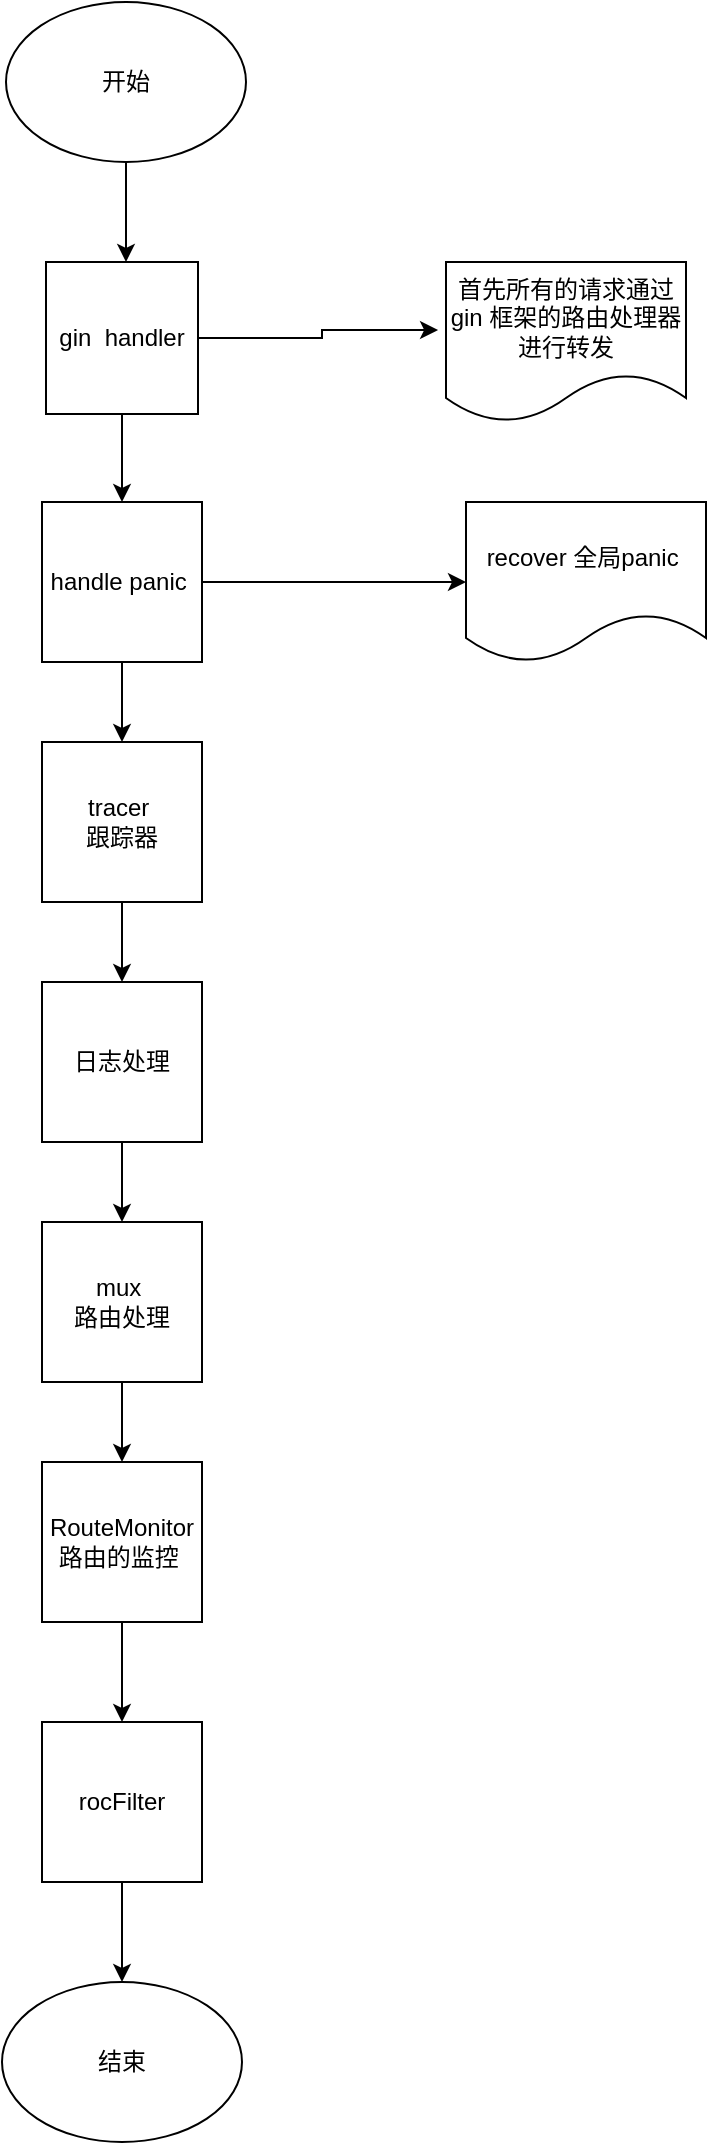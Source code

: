 <mxfile version="14.9.3" type="github">
  <diagram id="R8PKZ2jecYrCqhi7OL4H" name="Page-1">
    <mxGraphModel dx="1426" dy="826" grid="1" gridSize="10" guides="1" tooltips="1" connect="1" arrows="1" fold="1" page="1" pageScale="1" pageWidth="827" pageHeight="1169" math="0" shadow="0">
      <root>
        <mxCell id="0" />
        <mxCell id="1" parent="0" />
        <mxCell id="B5Fr1_SWUjHJ27X6wM8K-2" style="edgeStyle=orthogonalEdgeStyle;rounded=0;orthogonalLoop=1;jettySize=auto;html=1;exitX=0.5;exitY=1;exitDx=0;exitDy=0;" edge="1" parent="1" source="B5Fr1_SWUjHJ27X6wM8K-1">
          <mxGeometry relative="1" as="geometry">
            <mxPoint x="380" y="160" as="targetPoint" />
          </mxGeometry>
        </mxCell>
        <mxCell id="B5Fr1_SWUjHJ27X6wM8K-1" value="开始" style="ellipse;whiteSpace=wrap;html=1;" vertex="1" parent="1">
          <mxGeometry x="320" y="30" width="120" height="80" as="geometry" />
        </mxCell>
        <mxCell id="B5Fr1_SWUjHJ27X6wM8K-14" style="edgeStyle=orthogonalEdgeStyle;rounded=0;orthogonalLoop=1;jettySize=auto;html=1;exitX=0.5;exitY=1;exitDx=0;exitDy=0;" edge="1" parent="1" source="B5Fr1_SWUjHJ27X6wM8K-3" target="B5Fr1_SWUjHJ27X6wM8K-4">
          <mxGeometry relative="1" as="geometry" />
        </mxCell>
        <mxCell id="B5Fr1_SWUjHJ27X6wM8K-21" style="edgeStyle=orthogonalEdgeStyle;rounded=0;orthogonalLoop=1;jettySize=auto;html=1;exitX=1;exitY=0.5;exitDx=0;exitDy=0;entryX=-0.033;entryY=0.425;entryDx=0;entryDy=0;entryPerimeter=0;" edge="1" parent="1" source="B5Fr1_SWUjHJ27X6wM8K-3" target="B5Fr1_SWUjHJ27X6wM8K-5">
          <mxGeometry relative="1" as="geometry" />
        </mxCell>
        <mxCell id="B5Fr1_SWUjHJ27X6wM8K-3" value="gin&amp;nbsp; handler" style="whiteSpace=wrap;html=1;aspect=fixed;" vertex="1" parent="1">
          <mxGeometry x="340" y="160" width="76" height="76" as="geometry" />
        </mxCell>
        <mxCell id="B5Fr1_SWUjHJ27X6wM8K-15" style="edgeStyle=orthogonalEdgeStyle;rounded=0;orthogonalLoop=1;jettySize=auto;html=1;exitX=0.5;exitY=1;exitDx=0;exitDy=0;entryX=0.5;entryY=0;entryDx=0;entryDy=0;" edge="1" parent="1" source="B5Fr1_SWUjHJ27X6wM8K-4" target="B5Fr1_SWUjHJ27X6wM8K-6">
          <mxGeometry relative="1" as="geometry" />
        </mxCell>
        <mxCell id="B5Fr1_SWUjHJ27X6wM8K-22" style="edgeStyle=orthogonalEdgeStyle;rounded=0;orthogonalLoop=1;jettySize=auto;html=1;exitX=1;exitY=0.5;exitDx=0;exitDy=0;entryX=0;entryY=0.5;entryDx=0;entryDy=0;" edge="1" parent="1" source="B5Fr1_SWUjHJ27X6wM8K-4" target="B5Fr1_SWUjHJ27X6wM8K-13">
          <mxGeometry relative="1" as="geometry" />
        </mxCell>
        <mxCell id="B5Fr1_SWUjHJ27X6wM8K-4" value="handle panic&amp;nbsp;" style="whiteSpace=wrap;html=1;aspect=fixed;" vertex="1" parent="1">
          <mxGeometry x="338" y="280" width="80" height="80" as="geometry" />
        </mxCell>
        <mxCell id="B5Fr1_SWUjHJ27X6wM8K-5" value="首先所有的请求通过&lt;br&gt;gin 框架的路由处理器进行转发" style="shape=document;whiteSpace=wrap;html=1;boundedLbl=1;" vertex="1" parent="1">
          <mxGeometry x="540" y="160" width="120" height="80" as="geometry" />
        </mxCell>
        <mxCell id="B5Fr1_SWUjHJ27X6wM8K-16" style="edgeStyle=orthogonalEdgeStyle;rounded=0;orthogonalLoop=1;jettySize=auto;html=1;exitX=0.5;exitY=1;exitDx=0;exitDy=0;" edge="1" parent="1" source="B5Fr1_SWUjHJ27X6wM8K-6" target="B5Fr1_SWUjHJ27X6wM8K-7">
          <mxGeometry relative="1" as="geometry" />
        </mxCell>
        <mxCell id="B5Fr1_SWUjHJ27X6wM8K-6" value="tracer&amp;nbsp;&lt;br&gt;跟踪器" style="whiteSpace=wrap;html=1;aspect=fixed;" vertex="1" parent="1">
          <mxGeometry x="338" y="400" width="80" height="80" as="geometry" />
        </mxCell>
        <mxCell id="B5Fr1_SWUjHJ27X6wM8K-17" style="edgeStyle=orthogonalEdgeStyle;rounded=0;orthogonalLoop=1;jettySize=auto;html=1;exitX=0.5;exitY=1;exitDx=0;exitDy=0;" edge="1" parent="1" source="B5Fr1_SWUjHJ27X6wM8K-7" target="B5Fr1_SWUjHJ27X6wM8K-8">
          <mxGeometry relative="1" as="geometry" />
        </mxCell>
        <mxCell id="B5Fr1_SWUjHJ27X6wM8K-7" value="日志处理" style="whiteSpace=wrap;html=1;aspect=fixed;" vertex="1" parent="1">
          <mxGeometry x="338" y="520" width="80" height="80" as="geometry" />
        </mxCell>
        <mxCell id="B5Fr1_SWUjHJ27X6wM8K-18" style="edgeStyle=orthogonalEdgeStyle;rounded=0;orthogonalLoop=1;jettySize=auto;html=1;exitX=0.5;exitY=1;exitDx=0;exitDy=0;entryX=0.5;entryY=0;entryDx=0;entryDy=0;" edge="1" parent="1" source="B5Fr1_SWUjHJ27X6wM8K-8" target="B5Fr1_SWUjHJ27X6wM8K-9">
          <mxGeometry relative="1" as="geometry" />
        </mxCell>
        <mxCell id="B5Fr1_SWUjHJ27X6wM8K-8" value="mux&amp;nbsp;&lt;br&gt;路由处理" style="whiteSpace=wrap;html=1;aspect=fixed;" vertex="1" parent="1">
          <mxGeometry x="338" y="640" width="80" height="80" as="geometry" />
        </mxCell>
        <mxCell id="B5Fr1_SWUjHJ27X6wM8K-19" style="edgeStyle=orthogonalEdgeStyle;rounded=0;orthogonalLoop=1;jettySize=auto;html=1;exitX=0.5;exitY=1;exitDx=0;exitDy=0;entryX=0.5;entryY=0;entryDx=0;entryDy=0;" edge="1" parent="1" source="B5Fr1_SWUjHJ27X6wM8K-9" target="B5Fr1_SWUjHJ27X6wM8K-11">
          <mxGeometry relative="1" as="geometry" />
        </mxCell>
        <mxCell id="B5Fr1_SWUjHJ27X6wM8K-9" value="RouteMonitor&lt;br&gt;路由的监控&amp;nbsp;" style="whiteSpace=wrap;html=1;aspect=fixed;" vertex="1" parent="1">
          <mxGeometry x="338" y="760" width="80" height="80" as="geometry" />
        </mxCell>
        <mxCell id="B5Fr1_SWUjHJ27X6wM8K-20" style="edgeStyle=orthogonalEdgeStyle;rounded=0;orthogonalLoop=1;jettySize=auto;html=1;exitX=0.5;exitY=1;exitDx=0;exitDy=0;entryX=0.5;entryY=0;entryDx=0;entryDy=0;" edge="1" parent="1" source="B5Fr1_SWUjHJ27X6wM8K-11" target="B5Fr1_SWUjHJ27X6wM8K-12">
          <mxGeometry relative="1" as="geometry" />
        </mxCell>
        <mxCell id="B5Fr1_SWUjHJ27X6wM8K-11" value="rocFilter" style="whiteSpace=wrap;html=1;aspect=fixed;" vertex="1" parent="1">
          <mxGeometry x="338" y="890" width="80" height="80" as="geometry" />
        </mxCell>
        <mxCell id="B5Fr1_SWUjHJ27X6wM8K-12" value="结束" style="ellipse;whiteSpace=wrap;html=1;" vertex="1" parent="1">
          <mxGeometry x="318" y="1020" width="120" height="80" as="geometry" />
        </mxCell>
        <mxCell id="B5Fr1_SWUjHJ27X6wM8K-13" value="recover 全局panic&amp;nbsp;" style="shape=document;whiteSpace=wrap;html=1;boundedLbl=1;" vertex="1" parent="1">
          <mxGeometry x="550" y="280" width="120" height="80" as="geometry" />
        </mxCell>
      </root>
    </mxGraphModel>
  </diagram>
</mxfile>
